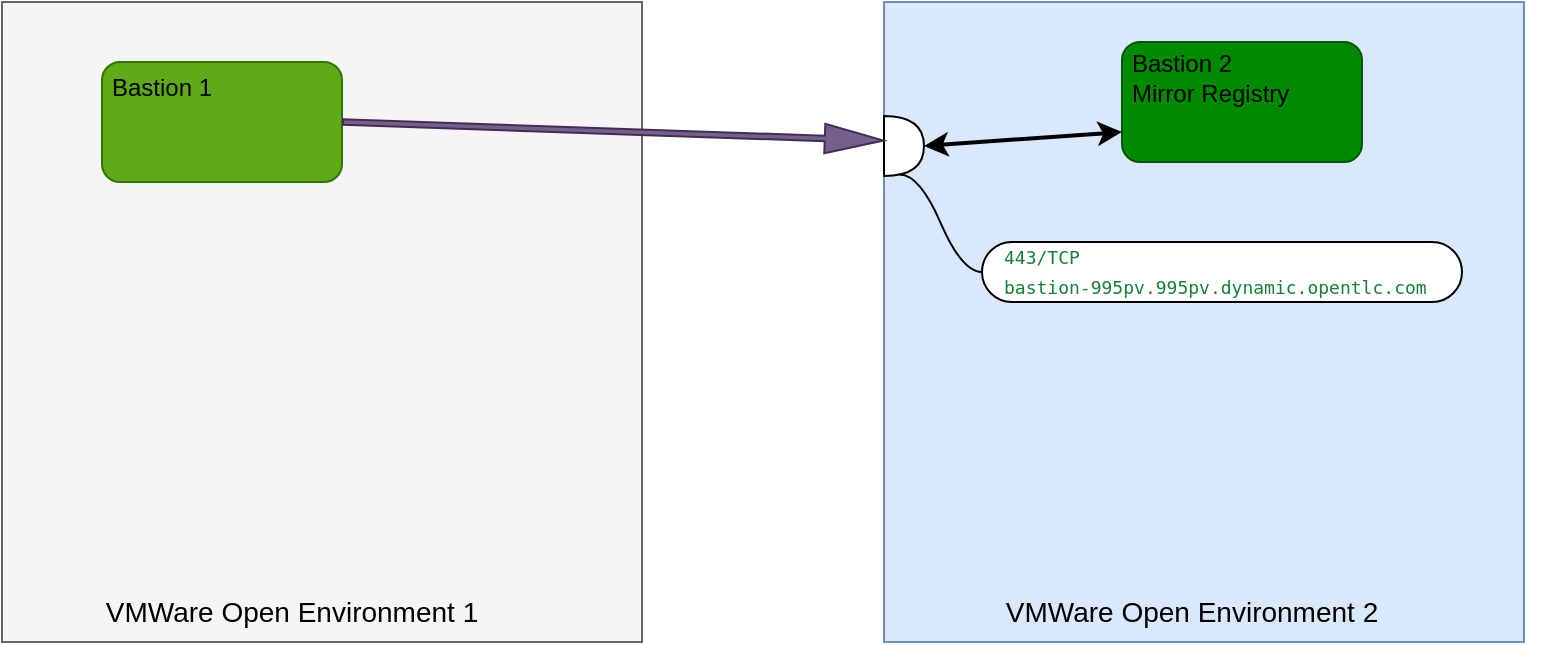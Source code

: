 <mxfile version="24.1.0" type="device">
  <diagram name="Page-1" id="n04ryJorRN3yGRrRY3HO">
    <mxGraphModel dx="989" dy="601" grid="1" gridSize="10" guides="1" tooltips="1" connect="1" arrows="1" fold="1" page="1" pageScale="1" pageWidth="827" pageHeight="1169" math="0" shadow="0">
      <root>
        <mxCell id="0" />
        <mxCell id="1" parent="0" />
        <mxCell id="WavKjpJAf__BgIwCcnvl-1" value="" style="whiteSpace=wrap;html=1;aspect=fixed;fillColor=#f5f5f5;fontColor=#333333;strokeColor=#666666;" vertex="1" parent="1">
          <mxGeometry x="40" y="40" width="320" height="320" as="geometry" />
        </mxCell>
        <mxCell id="WavKjpJAf__BgIwCcnvl-2" value="" style="whiteSpace=wrap;html=1;aspect=fixed;fillColor=#dae8fc;strokeColor=#6c8ebf;" vertex="1" parent="1">
          <mxGeometry x="481" y="40" width="320" height="320" as="geometry" />
        </mxCell>
        <mxCell id="WavKjpJAf__BgIwCcnvl-3" value="" style="rounded=1;whiteSpace=wrap;html=1;fillColor=#60a917;fontColor=#ffffff;strokeColor=#2D7600;" vertex="1" parent="1">
          <mxGeometry x="90" y="70" width="120" height="60" as="geometry" />
        </mxCell>
        <mxCell id="WavKjpJAf__BgIwCcnvl-4" value="Bastion 1" style="text;html=1;align=center;verticalAlign=middle;whiteSpace=wrap;rounded=0;" vertex="1" parent="1">
          <mxGeometry x="90" y="68" width="60" height="30" as="geometry" />
        </mxCell>
        <mxCell id="WavKjpJAf__BgIwCcnvl-5" value="" style="rounded=1;whiteSpace=wrap;html=1;fillColor=#008a00;fontColor=#ffffff;strokeColor=#005700;" vertex="1" parent="1">
          <mxGeometry x="600" y="60" width="120" height="60" as="geometry" />
        </mxCell>
        <mxCell id="WavKjpJAf__BgIwCcnvl-6" value="Bastion 2&lt;div&gt;Mirror Registry&lt;/div&gt;" style="text;html=1;align=left;verticalAlign=middle;whiteSpace=wrap;rounded=0;" vertex="1" parent="1">
          <mxGeometry x="603" y="63" width="90" height="30" as="geometry" />
        </mxCell>
        <mxCell id="WavKjpJAf__BgIwCcnvl-7" value="&lt;font style=&quot;font-size: 14px;&quot;&gt;VMWare Open Environment 1&lt;/font&gt;" style="text;html=1;align=center;verticalAlign=middle;whiteSpace=wrap;rounded=0;" vertex="1" parent="1">
          <mxGeometry x="90" y="330" width="190" height="30" as="geometry" />
        </mxCell>
        <mxCell id="WavKjpJAf__BgIwCcnvl-9" value="&lt;font style=&quot;font-size: 14px;&quot;&gt;VMWare Open Environment 2&lt;/font&gt;" style="text;html=1;align=center;verticalAlign=middle;whiteSpace=wrap;rounded=0;" vertex="1" parent="1">
          <mxGeometry x="540" y="330" width="190" height="30" as="geometry" />
        </mxCell>
        <mxCell id="WavKjpJAf__BgIwCcnvl-15" value="" style="shape=or;whiteSpace=wrap;html=1;" vertex="1" parent="1">
          <mxGeometry x="481" y="97" width="20" height="30" as="geometry" />
        </mxCell>
        <mxCell id="WavKjpJAf__BgIwCcnvl-17" value="" style="endArrow=classic;startArrow=classic;html=1;rounded=0;entryX=0;entryY=0.75;entryDx=0;entryDy=0;exitX=1;exitY=0.5;exitDx=0;exitDy=0;exitPerimeter=0;strokeWidth=2;" edge="1" parent="1" source="WavKjpJAf__BgIwCcnvl-15" target="WavKjpJAf__BgIwCcnvl-5">
          <mxGeometry width="50" height="50" relative="1" as="geometry">
            <mxPoint x="400" y="220" as="sourcePoint" />
            <mxPoint x="450" y="170" as="targetPoint" />
          </mxGeometry>
        </mxCell>
        <mxCell id="WavKjpJAf__BgIwCcnvl-22" value="" style="shape=flexArrow;endArrow=classic;html=1;rounded=0;exitX=1;exitY=0.5;exitDx=0;exitDy=0;entryX=0.013;entryY=0.409;entryDx=0;entryDy=0;entryPerimeter=0;fillColor=#76608a;strokeColor=#432D57;endWidth=10.9;endSize=9.461;width=2.759;" edge="1" parent="1" source="WavKjpJAf__BgIwCcnvl-3" target="WavKjpJAf__BgIwCcnvl-15">
          <mxGeometry width="50" height="50" relative="1" as="geometry">
            <mxPoint x="400" y="220" as="sourcePoint" />
            <mxPoint x="450" y="170" as="targetPoint" />
          </mxGeometry>
        </mxCell>
        <mxCell id="WavKjpJAf__BgIwCcnvl-24" value="" style="edgeStyle=entityRelationEdgeStyle;startArrow=none;endArrow=none;segment=10;curved=1;sourcePerimeterSpacing=0;targetPerimeterSpacing=0;rounded=0;exitX=0.39;exitY=0.976;exitDx=0;exitDy=0;exitPerimeter=0;entryX=0;entryY=0.5;entryDx=0;entryDy=0;" edge="1" target="WavKjpJAf__BgIwCcnvl-31" parent="1" source="WavKjpJAf__BgIwCcnvl-15">
          <mxGeometry relative="1" as="geometry">
            <mxPoint x="349" y="235.69" as="sourcePoint" />
            <mxPoint x="520" y="175" as="targetPoint" />
          </mxGeometry>
        </mxCell>
        <mxCell id="WavKjpJAf__BgIwCcnvl-31" value="" style="rounded=1;whiteSpace=wrap;html=1;arcSize=50;" vertex="1" parent="1">
          <mxGeometry x="530" y="160" width="240" height="30" as="geometry" />
        </mxCell>
        <mxCell id="WavKjpJAf__BgIwCcnvl-10" value="&lt;div style=&quot;&quot;&gt;&lt;span style=&quot;font-family: &amp;quot;Roboto Mono&amp;quot;, monospace; color: rgb(24, 128, 56); background-color: transparent; font-variant-numeric: normal; font-variant-east-asian: normal; font-variant-alternates: normal; font-variant-position: normal; vertical-align: baseline; white-space-collapse: preserve;&quot;&gt;&lt;font style=&quot;font-size: 9px;&quot;&gt;443/TCP&lt;/font&gt;&lt;/span&gt;&lt;/div&gt;&lt;span id=&quot;docs-internal-guid-6b94cd77-7fff-062d-003c-dadbd53e3160&quot; style=&quot;font-family: &amp;quot;Roboto Mono&amp;quot;, monospace; color: rgb(24, 128, 56); background-color: transparent; font-variant-numeric: normal; font-variant-east-asian: normal; font-variant-alternates: normal; font-variant-position: normal; vertical-align: baseline; white-space-collapse: preserve;&quot;&gt;&lt;font style=&quot;font-size: 9px;&quot;&gt;bastion-995pv.995pv.dynamic.opentlc.com&lt;/font&gt;&lt;/span&gt;" style="text;html=1;align=left;verticalAlign=middle;whiteSpace=wrap;rounded=0;" vertex="1" parent="1">
          <mxGeometry x="539" y="159" width="270" height="30" as="geometry" />
        </mxCell>
      </root>
    </mxGraphModel>
  </diagram>
</mxfile>
